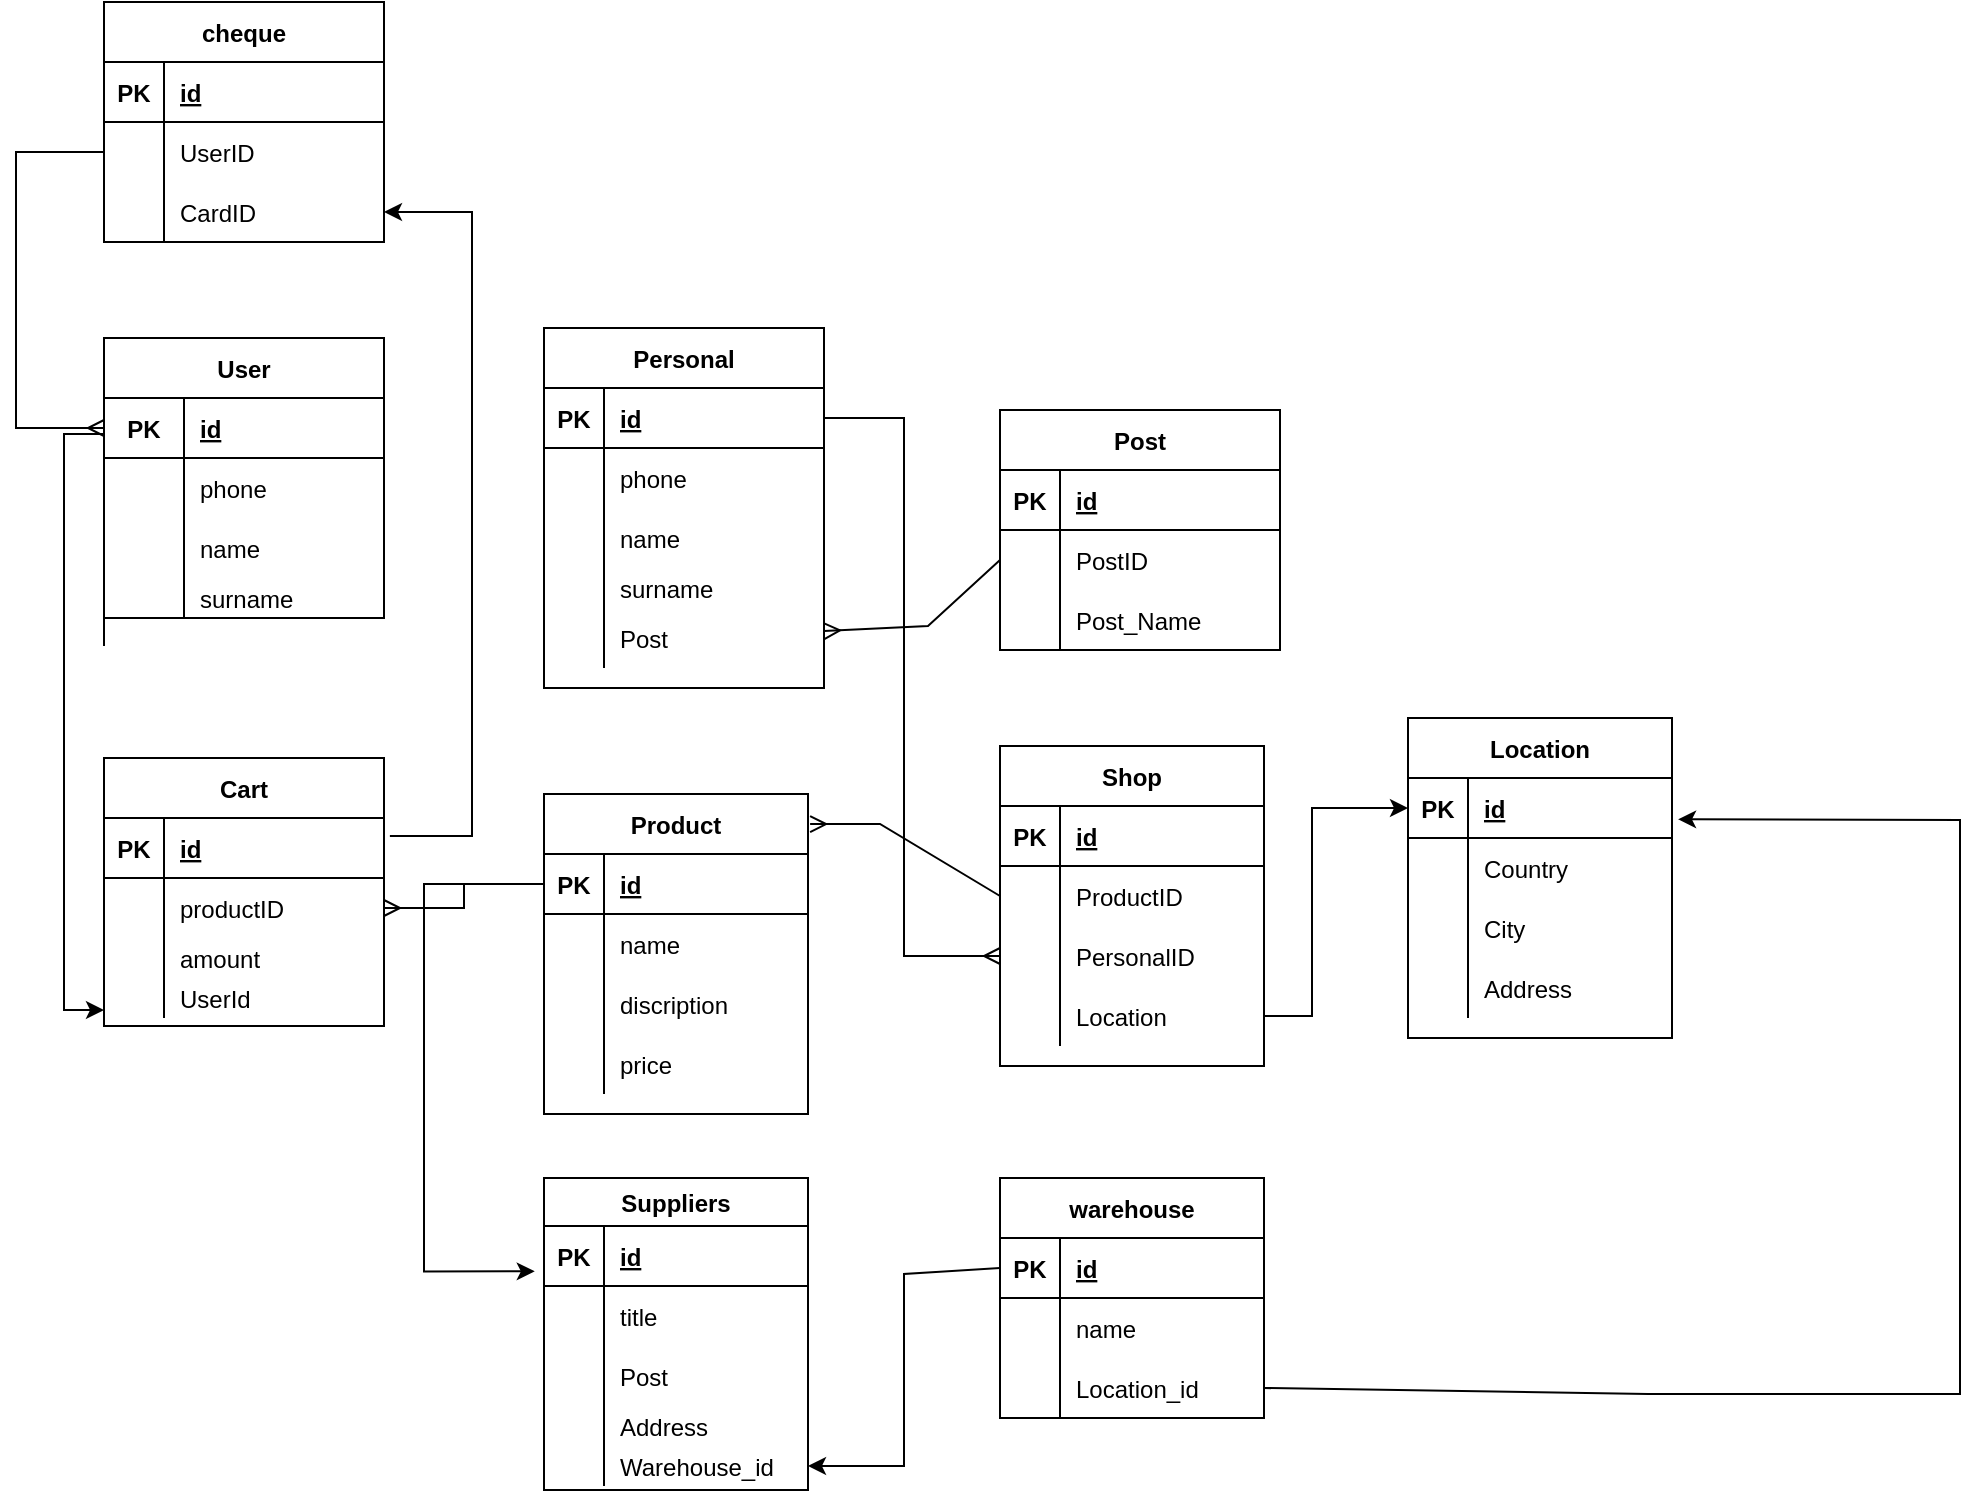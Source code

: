 <mxfile version="21.8.0" type="device">
  <diagram id="wl1XiJFeedQev2Ty9a4i" name="Страница 1">
    <mxGraphModel dx="1199" dy="1151" grid="1" gridSize="12" guides="1" tooltips="1" connect="1" arrows="1" fold="1" page="1" pageScale="1" pageWidth="827" pageHeight="1169" math="0" shadow="0">
      <root>
        <mxCell id="0" />
        <mxCell id="1" parent="0" />
        <mxCell id="y_2ADnTQ-EF7975qrf9e-100" value="Product" style="shape=table;startSize=30;container=1;collapsible=1;childLayout=tableLayout;fixedRows=1;rowLines=0;fontStyle=1;align=center;resizeLast=1;" parent="1" vertex="1">
          <mxGeometry x="1452" y="540" width="132" height="160" as="geometry" />
        </mxCell>
        <mxCell id="y_2ADnTQ-EF7975qrf9e-101" value="" style="shape=tableRow;horizontal=0;startSize=0;swimlaneHead=0;swimlaneBody=0;fillColor=none;collapsible=0;dropTarget=0;points=[[0,0.5],[1,0.5]];portConstraint=eastwest;top=0;left=0;right=0;bottom=1;" parent="y_2ADnTQ-EF7975qrf9e-100" vertex="1">
          <mxGeometry y="30" width="132" height="30" as="geometry" />
        </mxCell>
        <mxCell id="y_2ADnTQ-EF7975qrf9e-102" value="PK" style="shape=partialRectangle;connectable=0;fillColor=none;top=0;left=0;bottom=0;right=0;fontStyle=1;overflow=hidden;" parent="y_2ADnTQ-EF7975qrf9e-101" vertex="1">
          <mxGeometry width="30" height="30" as="geometry">
            <mxRectangle width="30" height="30" as="alternateBounds" />
          </mxGeometry>
        </mxCell>
        <mxCell id="y_2ADnTQ-EF7975qrf9e-103" value="id" style="shape=partialRectangle;connectable=0;fillColor=none;top=0;left=0;bottom=0;right=0;align=left;spacingLeft=6;fontStyle=5;overflow=hidden;" parent="y_2ADnTQ-EF7975qrf9e-101" vertex="1">
          <mxGeometry x="30" width="102" height="30" as="geometry">
            <mxRectangle width="102" height="30" as="alternateBounds" />
          </mxGeometry>
        </mxCell>
        <mxCell id="y_2ADnTQ-EF7975qrf9e-104" value="" style="shape=tableRow;horizontal=0;startSize=0;swimlaneHead=0;swimlaneBody=0;fillColor=none;collapsible=0;dropTarget=0;points=[[0,0.5],[1,0.5]];portConstraint=eastwest;top=0;left=0;right=0;bottom=0;" parent="y_2ADnTQ-EF7975qrf9e-100" vertex="1">
          <mxGeometry y="60" width="132" height="30" as="geometry" />
        </mxCell>
        <mxCell id="y_2ADnTQ-EF7975qrf9e-105" value="" style="shape=partialRectangle;connectable=0;fillColor=none;top=0;left=0;bottom=0;right=0;editable=1;overflow=hidden;" parent="y_2ADnTQ-EF7975qrf9e-104" vertex="1">
          <mxGeometry width="30" height="30" as="geometry">
            <mxRectangle width="30" height="30" as="alternateBounds" />
          </mxGeometry>
        </mxCell>
        <mxCell id="y_2ADnTQ-EF7975qrf9e-106" value="name" style="shape=partialRectangle;connectable=0;fillColor=none;top=0;left=0;bottom=0;right=0;align=left;spacingLeft=6;overflow=hidden;" parent="y_2ADnTQ-EF7975qrf9e-104" vertex="1">
          <mxGeometry x="30" width="102" height="30" as="geometry">
            <mxRectangle width="102" height="30" as="alternateBounds" />
          </mxGeometry>
        </mxCell>
        <mxCell id="y_2ADnTQ-EF7975qrf9e-107" value="" style="shape=tableRow;horizontal=0;startSize=0;swimlaneHead=0;swimlaneBody=0;fillColor=none;collapsible=0;dropTarget=0;points=[[0,0.5],[1,0.5]];portConstraint=eastwest;top=0;left=0;right=0;bottom=0;" parent="y_2ADnTQ-EF7975qrf9e-100" vertex="1">
          <mxGeometry y="90" width="132" height="30" as="geometry" />
        </mxCell>
        <mxCell id="y_2ADnTQ-EF7975qrf9e-108" value="" style="shape=partialRectangle;connectable=0;fillColor=none;top=0;left=0;bottom=0;right=0;editable=1;overflow=hidden;" parent="y_2ADnTQ-EF7975qrf9e-107" vertex="1">
          <mxGeometry width="30" height="30" as="geometry">
            <mxRectangle width="30" height="30" as="alternateBounds" />
          </mxGeometry>
        </mxCell>
        <mxCell id="y_2ADnTQ-EF7975qrf9e-109" value="discription" style="shape=partialRectangle;connectable=0;fillColor=none;top=0;left=0;bottom=0;right=0;align=left;spacingLeft=6;overflow=hidden;" parent="y_2ADnTQ-EF7975qrf9e-107" vertex="1">
          <mxGeometry x="30" width="102" height="30" as="geometry">
            <mxRectangle width="102" height="30" as="alternateBounds" />
          </mxGeometry>
        </mxCell>
        <mxCell id="y_2ADnTQ-EF7975qrf9e-110" value="" style="shape=tableRow;horizontal=0;startSize=0;swimlaneHead=0;swimlaneBody=0;fillColor=none;collapsible=0;dropTarget=0;points=[[0,0.5],[1,0.5]];portConstraint=eastwest;top=0;left=0;right=0;bottom=0;" parent="y_2ADnTQ-EF7975qrf9e-100" vertex="1">
          <mxGeometry y="120" width="132" height="30" as="geometry" />
        </mxCell>
        <mxCell id="y_2ADnTQ-EF7975qrf9e-111" value="" style="shape=partialRectangle;connectable=0;fillColor=none;top=0;left=0;bottom=0;right=0;editable=1;overflow=hidden;" parent="y_2ADnTQ-EF7975qrf9e-110" vertex="1">
          <mxGeometry width="30" height="30" as="geometry">
            <mxRectangle width="30" height="30" as="alternateBounds" />
          </mxGeometry>
        </mxCell>
        <mxCell id="y_2ADnTQ-EF7975qrf9e-112" value="price" style="shape=partialRectangle;connectable=0;fillColor=none;top=0;left=0;bottom=0;right=0;align=left;spacingLeft=6;overflow=hidden;" parent="y_2ADnTQ-EF7975qrf9e-110" vertex="1">
          <mxGeometry x="30" width="102" height="30" as="geometry">
            <mxRectangle width="102" height="30" as="alternateBounds" />
          </mxGeometry>
        </mxCell>
        <mxCell id="y_2ADnTQ-EF7975qrf9e-113" value="Cart" style="shape=table;startSize=30;container=1;collapsible=1;childLayout=tableLayout;fixedRows=1;rowLines=0;fontStyle=1;align=center;resizeLast=1;" parent="1" vertex="1">
          <mxGeometry x="1232" y="522" width="140" height="134" as="geometry" />
        </mxCell>
        <mxCell id="y_2ADnTQ-EF7975qrf9e-114" value="" style="shape=tableRow;horizontal=0;startSize=0;swimlaneHead=0;swimlaneBody=0;fillColor=none;collapsible=0;dropTarget=0;points=[[0,0.5],[1,0.5]];portConstraint=eastwest;top=0;left=0;right=0;bottom=1;" parent="y_2ADnTQ-EF7975qrf9e-113" vertex="1">
          <mxGeometry y="30" width="140" height="30" as="geometry" />
        </mxCell>
        <mxCell id="y_2ADnTQ-EF7975qrf9e-115" value="PK" style="shape=partialRectangle;connectable=0;fillColor=none;top=0;left=0;bottom=0;right=0;fontStyle=1;overflow=hidden;" parent="y_2ADnTQ-EF7975qrf9e-114" vertex="1">
          <mxGeometry width="30" height="30" as="geometry">
            <mxRectangle width="30" height="30" as="alternateBounds" />
          </mxGeometry>
        </mxCell>
        <mxCell id="y_2ADnTQ-EF7975qrf9e-116" value="id" style="shape=partialRectangle;connectable=0;fillColor=none;top=0;left=0;bottom=0;right=0;align=left;spacingLeft=6;fontStyle=5;overflow=hidden;" parent="y_2ADnTQ-EF7975qrf9e-114" vertex="1">
          <mxGeometry x="30" width="110" height="30" as="geometry">
            <mxRectangle width="110" height="30" as="alternateBounds" />
          </mxGeometry>
        </mxCell>
        <mxCell id="y_2ADnTQ-EF7975qrf9e-117" value="" style="shape=tableRow;horizontal=0;startSize=0;swimlaneHead=0;swimlaneBody=0;fillColor=none;collapsible=0;dropTarget=0;points=[[0,0.5],[1,0.5]];portConstraint=eastwest;top=0;left=0;right=0;bottom=0;" parent="y_2ADnTQ-EF7975qrf9e-113" vertex="1">
          <mxGeometry y="60" width="140" height="30" as="geometry" />
        </mxCell>
        <mxCell id="y_2ADnTQ-EF7975qrf9e-118" value="" style="shape=partialRectangle;connectable=0;fillColor=none;top=0;left=0;bottom=0;right=0;editable=1;overflow=hidden;" parent="y_2ADnTQ-EF7975qrf9e-117" vertex="1">
          <mxGeometry width="30" height="30" as="geometry">
            <mxRectangle width="30" height="30" as="alternateBounds" />
          </mxGeometry>
        </mxCell>
        <mxCell id="y_2ADnTQ-EF7975qrf9e-119" value="productID" style="shape=partialRectangle;connectable=0;fillColor=none;top=0;left=0;bottom=0;right=0;align=left;spacingLeft=6;overflow=hidden;" parent="y_2ADnTQ-EF7975qrf9e-117" vertex="1">
          <mxGeometry x="30" width="110" height="30" as="geometry">
            <mxRectangle width="110" height="30" as="alternateBounds" />
          </mxGeometry>
        </mxCell>
        <mxCell id="y_2ADnTQ-EF7975qrf9e-120" value="" style="shape=tableRow;horizontal=0;startSize=0;swimlaneHead=0;swimlaneBody=0;fillColor=none;collapsible=0;dropTarget=0;points=[[0,0.5],[1,0.5]];portConstraint=eastwest;top=0;left=0;right=0;bottom=0;" parent="y_2ADnTQ-EF7975qrf9e-113" vertex="1">
          <mxGeometry y="90" width="140" height="20" as="geometry" />
        </mxCell>
        <mxCell id="y_2ADnTQ-EF7975qrf9e-121" value="" style="shape=partialRectangle;connectable=0;fillColor=none;top=0;left=0;bottom=0;right=0;editable=1;overflow=hidden;" parent="y_2ADnTQ-EF7975qrf9e-120" vertex="1">
          <mxGeometry width="30" height="20" as="geometry">
            <mxRectangle width="30" height="20" as="alternateBounds" />
          </mxGeometry>
        </mxCell>
        <mxCell id="y_2ADnTQ-EF7975qrf9e-122" value="amount" style="shape=partialRectangle;connectable=0;fillColor=none;top=0;left=0;bottom=0;right=0;align=left;spacingLeft=6;overflow=hidden;" parent="y_2ADnTQ-EF7975qrf9e-120" vertex="1">
          <mxGeometry x="30" width="110" height="20" as="geometry">
            <mxRectangle width="110" height="20" as="alternateBounds" />
          </mxGeometry>
        </mxCell>
        <mxCell id="a_-TRtNWTrbhx3Ms-q2w-42" value="" style="shape=tableRow;horizontal=0;startSize=0;swimlaneHead=0;swimlaneBody=0;fillColor=none;collapsible=0;dropTarget=0;points=[[0,0.5],[1,0.5]];portConstraint=eastwest;top=0;left=0;right=0;bottom=0;" vertex="1" parent="y_2ADnTQ-EF7975qrf9e-113">
          <mxGeometry y="110" width="140" height="20" as="geometry" />
        </mxCell>
        <mxCell id="a_-TRtNWTrbhx3Ms-q2w-43" value="" style="shape=partialRectangle;connectable=0;fillColor=none;top=0;left=0;bottom=0;right=0;editable=1;overflow=hidden;" vertex="1" parent="a_-TRtNWTrbhx3Ms-q2w-42">
          <mxGeometry width="30" height="20" as="geometry">
            <mxRectangle width="30" height="20" as="alternateBounds" />
          </mxGeometry>
        </mxCell>
        <mxCell id="a_-TRtNWTrbhx3Ms-q2w-44" value="UserId" style="shape=partialRectangle;connectable=0;fillColor=none;top=0;left=0;bottom=0;right=0;align=left;spacingLeft=6;overflow=hidden;" vertex="1" parent="a_-TRtNWTrbhx3Ms-q2w-42">
          <mxGeometry x="30" width="110" height="20" as="geometry">
            <mxRectangle width="110" height="20" as="alternateBounds" />
          </mxGeometry>
        </mxCell>
        <mxCell id="y_2ADnTQ-EF7975qrf9e-123" value="User" style="shape=table;startSize=30;container=1;collapsible=1;childLayout=tableLayout;fixedRows=1;rowLines=0;fontStyle=1;align=center;resizeLast=1;" parent="1" vertex="1">
          <mxGeometry x="1232" y="312" width="140" height="140" as="geometry" />
        </mxCell>
        <mxCell id="y_2ADnTQ-EF7975qrf9e-124" value="" style="shape=tableRow;horizontal=0;startSize=0;swimlaneHead=0;swimlaneBody=0;fillColor=none;collapsible=0;dropTarget=0;points=[[0,0.5],[1,0.5]];portConstraint=eastwest;top=0;left=0;right=0;bottom=1;" parent="y_2ADnTQ-EF7975qrf9e-123" vertex="1">
          <mxGeometry y="30" width="140" height="30" as="geometry" />
        </mxCell>
        <mxCell id="y_2ADnTQ-EF7975qrf9e-125" value="PK" style="shape=partialRectangle;connectable=0;fillColor=none;top=0;left=0;bottom=0;right=0;fontStyle=1;overflow=hidden;" parent="y_2ADnTQ-EF7975qrf9e-124" vertex="1">
          <mxGeometry width="40" height="30" as="geometry">
            <mxRectangle width="40" height="30" as="alternateBounds" />
          </mxGeometry>
        </mxCell>
        <mxCell id="y_2ADnTQ-EF7975qrf9e-126" value="id" style="shape=partialRectangle;connectable=0;fillColor=none;top=0;left=0;bottom=0;right=0;align=left;spacingLeft=6;fontStyle=5;overflow=hidden;" parent="y_2ADnTQ-EF7975qrf9e-124" vertex="1">
          <mxGeometry x="40" width="100" height="30" as="geometry">
            <mxRectangle width="100" height="30" as="alternateBounds" />
          </mxGeometry>
        </mxCell>
        <mxCell id="y_2ADnTQ-EF7975qrf9e-127" value="" style="shape=tableRow;horizontal=0;startSize=0;swimlaneHead=0;swimlaneBody=0;fillColor=none;collapsible=0;dropTarget=0;points=[[0,0.5],[1,0.5]];portConstraint=eastwest;top=0;left=0;right=0;bottom=0;" parent="y_2ADnTQ-EF7975qrf9e-123" vertex="1">
          <mxGeometry y="60" width="140" height="30" as="geometry" />
        </mxCell>
        <mxCell id="y_2ADnTQ-EF7975qrf9e-128" value="" style="shape=partialRectangle;connectable=0;fillColor=none;top=0;left=0;bottom=0;right=0;editable=1;overflow=hidden;" parent="y_2ADnTQ-EF7975qrf9e-127" vertex="1">
          <mxGeometry width="40" height="30" as="geometry">
            <mxRectangle width="40" height="30" as="alternateBounds" />
          </mxGeometry>
        </mxCell>
        <mxCell id="y_2ADnTQ-EF7975qrf9e-129" value="phone" style="shape=partialRectangle;connectable=0;fillColor=none;top=0;left=0;bottom=0;right=0;align=left;spacingLeft=6;overflow=hidden;" parent="y_2ADnTQ-EF7975qrf9e-127" vertex="1">
          <mxGeometry x="40" width="100" height="30" as="geometry">
            <mxRectangle width="100" height="30" as="alternateBounds" />
          </mxGeometry>
        </mxCell>
        <mxCell id="y_2ADnTQ-EF7975qrf9e-130" value="" style="shape=tableRow;horizontal=0;startSize=0;swimlaneHead=0;swimlaneBody=0;fillColor=none;collapsible=0;dropTarget=0;points=[[0,0.5],[1,0.5]];portConstraint=eastwest;top=0;left=0;right=0;bottom=0;" parent="y_2ADnTQ-EF7975qrf9e-123" vertex="1">
          <mxGeometry y="90" width="140" height="30" as="geometry" />
        </mxCell>
        <mxCell id="y_2ADnTQ-EF7975qrf9e-131" value="" style="shape=partialRectangle;connectable=0;fillColor=none;top=0;left=0;bottom=0;right=0;editable=1;overflow=hidden;" parent="y_2ADnTQ-EF7975qrf9e-130" vertex="1">
          <mxGeometry width="40" height="30" as="geometry">
            <mxRectangle width="40" height="30" as="alternateBounds" />
          </mxGeometry>
        </mxCell>
        <mxCell id="y_2ADnTQ-EF7975qrf9e-132" value="name" style="shape=partialRectangle;connectable=0;fillColor=none;top=0;left=0;bottom=0;right=0;align=left;spacingLeft=6;overflow=hidden;" parent="y_2ADnTQ-EF7975qrf9e-130" vertex="1">
          <mxGeometry x="40" width="100" height="30" as="geometry">
            <mxRectangle width="100" height="30" as="alternateBounds" />
          </mxGeometry>
        </mxCell>
        <mxCell id="y_2ADnTQ-EF7975qrf9e-133" value="" style="shape=tableRow;horizontal=0;startSize=0;swimlaneHead=0;swimlaneBody=0;fillColor=none;collapsible=0;dropTarget=0;points=[[0,0.5],[1,0.5]];portConstraint=eastwest;top=0;left=0;right=0;bottom=0;" parent="y_2ADnTQ-EF7975qrf9e-123" vertex="1">
          <mxGeometry y="120" width="140" height="20" as="geometry" />
        </mxCell>
        <mxCell id="y_2ADnTQ-EF7975qrf9e-134" value="" style="shape=partialRectangle;connectable=0;fillColor=none;top=0;left=0;bottom=0;right=0;editable=1;overflow=hidden;" parent="y_2ADnTQ-EF7975qrf9e-133" vertex="1">
          <mxGeometry width="40" height="20" as="geometry">
            <mxRectangle width="40" height="20" as="alternateBounds" />
          </mxGeometry>
        </mxCell>
        <mxCell id="y_2ADnTQ-EF7975qrf9e-135" value="surname" style="shape=partialRectangle;connectable=0;fillColor=none;top=0;left=0;bottom=0;right=0;align=left;spacingLeft=6;overflow=hidden;" parent="y_2ADnTQ-EF7975qrf9e-133" vertex="1">
          <mxGeometry x="40" width="100" height="20" as="geometry">
            <mxRectangle width="100" height="20" as="alternateBounds" />
          </mxGeometry>
        </mxCell>
        <mxCell id="y_2ADnTQ-EF7975qrf9e-139" value="Personal" style="shape=table;startSize=30;container=1;collapsible=1;childLayout=tableLayout;fixedRows=1;rowLines=0;fontStyle=1;align=center;resizeLast=1;" parent="1" vertex="1">
          <mxGeometry x="1452" y="307" width="140" height="180" as="geometry" />
        </mxCell>
        <mxCell id="y_2ADnTQ-EF7975qrf9e-140" value="" style="shape=tableRow;horizontal=0;startSize=0;swimlaneHead=0;swimlaneBody=0;fillColor=none;collapsible=0;dropTarget=0;points=[[0,0.5],[1,0.5]];portConstraint=eastwest;top=0;left=0;right=0;bottom=1;" parent="y_2ADnTQ-EF7975qrf9e-139" vertex="1">
          <mxGeometry y="30" width="140" height="30" as="geometry" />
        </mxCell>
        <mxCell id="y_2ADnTQ-EF7975qrf9e-141" value="PK" style="shape=partialRectangle;connectable=0;fillColor=none;top=0;left=0;bottom=0;right=0;fontStyle=1;overflow=hidden;" parent="y_2ADnTQ-EF7975qrf9e-140" vertex="1">
          <mxGeometry width="30" height="30" as="geometry">
            <mxRectangle width="30" height="30" as="alternateBounds" />
          </mxGeometry>
        </mxCell>
        <mxCell id="y_2ADnTQ-EF7975qrf9e-142" value="id" style="shape=partialRectangle;connectable=0;fillColor=none;top=0;left=0;bottom=0;right=0;align=left;spacingLeft=6;fontStyle=5;overflow=hidden;" parent="y_2ADnTQ-EF7975qrf9e-140" vertex="1">
          <mxGeometry x="30" width="110" height="30" as="geometry">
            <mxRectangle width="110" height="30" as="alternateBounds" />
          </mxGeometry>
        </mxCell>
        <mxCell id="y_2ADnTQ-EF7975qrf9e-143" value="" style="shape=tableRow;horizontal=0;startSize=0;swimlaneHead=0;swimlaneBody=0;fillColor=none;collapsible=0;dropTarget=0;points=[[0,0.5],[1,0.5]];portConstraint=eastwest;top=0;left=0;right=0;bottom=0;" parent="y_2ADnTQ-EF7975qrf9e-139" vertex="1">
          <mxGeometry y="60" width="140" height="30" as="geometry" />
        </mxCell>
        <mxCell id="y_2ADnTQ-EF7975qrf9e-144" value="" style="shape=partialRectangle;connectable=0;fillColor=none;top=0;left=0;bottom=0;right=0;editable=1;overflow=hidden;" parent="y_2ADnTQ-EF7975qrf9e-143" vertex="1">
          <mxGeometry width="30" height="30" as="geometry">
            <mxRectangle width="30" height="30" as="alternateBounds" />
          </mxGeometry>
        </mxCell>
        <mxCell id="y_2ADnTQ-EF7975qrf9e-145" value="phone" style="shape=partialRectangle;connectable=0;fillColor=none;top=0;left=0;bottom=0;right=0;align=left;spacingLeft=6;overflow=hidden;" parent="y_2ADnTQ-EF7975qrf9e-143" vertex="1">
          <mxGeometry x="30" width="110" height="30" as="geometry">
            <mxRectangle width="110" height="30" as="alternateBounds" />
          </mxGeometry>
        </mxCell>
        <mxCell id="y_2ADnTQ-EF7975qrf9e-146" value="" style="shape=tableRow;horizontal=0;startSize=0;swimlaneHead=0;swimlaneBody=0;fillColor=none;collapsible=0;dropTarget=0;points=[[0,0.5],[1,0.5]];portConstraint=eastwest;top=0;left=0;right=0;bottom=0;" parent="y_2ADnTQ-EF7975qrf9e-139" vertex="1">
          <mxGeometry y="90" width="140" height="30" as="geometry" />
        </mxCell>
        <mxCell id="y_2ADnTQ-EF7975qrf9e-147" value="" style="shape=partialRectangle;connectable=0;fillColor=none;top=0;left=0;bottom=0;right=0;editable=1;overflow=hidden;" parent="y_2ADnTQ-EF7975qrf9e-146" vertex="1">
          <mxGeometry width="30" height="30" as="geometry">
            <mxRectangle width="30" height="30" as="alternateBounds" />
          </mxGeometry>
        </mxCell>
        <mxCell id="y_2ADnTQ-EF7975qrf9e-148" value="name" style="shape=partialRectangle;connectable=0;fillColor=none;top=0;left=0;bottom=0;right=0;align=left;spacingLeft=6;overflow=hidden;" parent="y_2ADnTQ-EF7975qrf9e-146" vertex="1">
          <mxGeometry x="30" width="110" height="30" as="geometry">
            <mxRectangle width="110" height="30" as="alternateBounds" />
          </mxGeometry>
        </mxCell>
        <mxCell id="y_2ADnTQ-EF7975qrf9e-149" value="" style="shape=tableRow;horizontal=0;startSize=0;swimlaneHead=0;swimlaneBody=0;fillColor=none;collapsible=0;dropTarget=0;points=[[0,0.5],[1,0.5]];portConstraint=eastwest;top=0;left=0;right=0;bottom=0;" parent="y_2ADnTQ-EF7975qrf9e-139" vertex="1">
          <mxGeometry y="120" width="140" height="20" as="geometry" />
        </mxCell>
        <mxCell id="y_2ADnTQ-EF7975qrf9e-150" value="" style="shape=partialRectangle;connectable=0;fillColor=none;top=0;left=0;bottom=0;right=0;editable=1;overflow=hidden;" parent="y_2ADnTQ-EF7975qrf9e-149" vertex="1">
          <mxGeometry width="30" height="20" as="geometry">
            <mxRectangle width="30" height="20" as="alternateBounds" />
          </mxGeometry>
        </mxCell>
        <mxCell id="y_2ADnTQ-EF7975qrf9e-151" value="surname" style="shape=partialRectangle;connectable=0;fillColor=none;top=0;left=0;bottom=0;right=0;align=left;spacingLeft=6;overflow=hidden;" parent="y_2ADnTQ-EF7975qrf9e-149" vertex="1">
          <mxGeometry x="30" width="110" height="20" as="geometry">
            <mxRectangle width="110" height="20" as="alternateBounds" />
          </mxGeometry>
        </mxCell>
        <mxCell id="y_2ADnTQ-EF7975qrf9e-152" value="" style="shape=tableRow;horizontal=0;startSize=0;swimlaneHead=0;swimlaneBody=0;fillColor=none;collapsible=0;dropTarget=0;points=[[0,0.5],[1,0.5]];portConstraint=eastwest;top=0;left=0;right=0;bottom=0;" parent="y_2ADnTQ-EF7975qrf9e-139" vertex="1">
          <mxGeometry y="140" width="140" height="30" as="geometry" />
        </mxCell>
        <mxCell id="y_2ADnTQ-EF7975qrf9e-153" value="" style="shape=partialRectangle;connectable=0;fillColor=none;top=0;left=0;bottom=0;right=0;editable=1;overflow=hidden;" parent="y_2ADnTQ-EF7975qrf9e-152" vertex="1">
          <mxGeometry width="30" height="30" as="geometry">
            <mxRectangle width="30" height="30" as="alternateBounds" />
          </mxGeometry>
        </mxCell>
        <mxCell id="y_2ADnTQ-EF7975qrf9e-154" value="Post" style="shape=partialRectangle;connectable=0;fillColor=none;top=0;left=0;bottom=0;right=0;align=left;spacingLeft=6;overflow=hidden;" parent="y_2ADnTQ-EF7975qrf9e-152" vertex="1">
          <mxGeometry x="30" width="110" height="30" as="geometry">
            <mxRectangle width="110" height="30" as="alternateBounds" />
          </mxGeometry>
        </mxCell>
        <mxCell id="y_2ADnTQ-EF7975qrf9e-155" style="edgeStyle=orthogonalEdgeStyle;rounded=0;orthogonalLoop=1;jettySize=auto;html=1;" parent="1" target="a_-TRtNWTrbhx3Ms-q2w-42" edge="1">
          <mxGeometry relative="1" as="geometry">
            <mxPoint x="1232" y="466" as="sourcePoint" />
            <Array as="points">
              <mxPoint x="1232" y="360" />
              <mxPoint x="1212" y="360" />
              <mxPoint x="1212" y="648" />
            </Array>
          </mxGeometry>
        </mxCell>
        <mxCell id="y_2ADnTQ-EF7975qrf9e-156" style="edgeStyle=orthogonalEdgeStyle;rounded=0;orthogonalLoop=1;jettySize=auto;html=1;startArrow=ERmany;startFill=0;endArrow=none;endFill=0;" parent="1" source="y_2ADnTQ-EF7975qrf9e-117" target="y_2ADnTQ-EF7975qrf9e-101" edge="1">
          <mxGeometry relative="1" as="geometry" />
        </mxCell>
        <mxCell id="y_2ADnTQ-EF7975qrf9e-157" value="cheque" style="shape=table;startSize=30;container=1;collapsible=1;childLayout=tableLayout;fixedRows=1;rowLines=0;fontStyle=1;align=center;resizeLast=1;" parent="1" vertex="1">
          <mxGeometry x="1232" y="144" width="140" height="120" as="geometry" />
        </mxCell>
        <mxCell id="y_2ADnTQ-EF7975qrf9e-158" value="" style="shape=tableRow;horizontal=0;startSize=0;swimlaneHead=0;swimlaneBody=0;fillColor=none;collapsible=0;dropTarget=0;points=[[0,0.5],[1,0.5]];portConstraint=eastwest;top=0;left=0;right=0;bottom=1;" parent="y_2ADnTQ-EF7975qrf9e-157" vertex="1">
          <mxGeometry y="30" width="140" height="30" as="geometry" />
        </mxCell>
        <mxCell id="y_2ADnTQ-EF7975qrf9e-159" value="PK" style="shape=partialRectangle;connectable=0;fillColor=none;top=0;left=0;bottom=0;right=0;fontStyle=1;overflow=hidden;" parent="y_2ADnTQ-EF7975qrf9e-158" vertex="1">
          <mxGeometry width="30" height="30" as="geometry">
            <mxRectangle width="30" height="30" as="alternateBounds" />
          </mxGeometry>
        </mxCell>
        <mxCell id="y_2ADnTQ-EF7975qrf9e-160" value="id" style="shape=partialRectangle;connectable=0;fillColor=none;top=0;left=0;bottom=0;right=0;align=left;spacingLeft=6;fontStyle=5;overflow=hidden;" parent="y_2ADnTQ-EF7975qrf9e-158" vertex="1">
          <mxGeometry x="30" width="110" height="30" as="geometry">
            <mxRectangle width="110" height="30" as="alternateBounds" />
          </mxGeometry>
        </mxCell>
        <mxCell id="y_2ADnTQ-EF7975qrf9e-161" value="" style="shape=tableRow;horizontal=0;startSize=0;swimlaneHead=0;swimlaneBody=0;fillColor=none;collapsible=0;dropTarget=0;points=[[0,0.5],[1,0.5]];portConstraint=eastwest;top=0;left=0;right=0;bottom=0;" parent="y_2ADnTQ-EF7975qrf9e-157" vertex="1">
          <mxGeometry y="60" width="140" height="30" as="geometry" />
        </mxCell>
        <mxCell id="y_2ADnTQ-EF7975qrf9e-162" value="" style="shape=partialRectangle;connectable=0;fillColor=none;top=0;left=0;bottom=0;right=0;editable=1;overflow=hidden;" parent="y_2ADnTQ-EF7975qrf9e-161" vertex="1">
          <mxGeometry width="30" height="30" as="geometry">
            <mxRectangle width="30" height="30" as="alternateBounds" />
          </mxGeometry>
        </mxCell>
        <mxCell id="y_2ADnTQ-EF7975qrf9e-163" value="UserID" style="shape=partialRectangle;connectable=0;fillColor=none;top=0;left=0;bottom=0;right=0;align=left;spacingLeft=6;overflow=hidden;" parent="y_2ADnTQ-EF7975qrf9e-161" vertex="1">
          <mxGeometry x="30" width="110" height="30" as="geometry">
            <mxRectangle width="110" height="30" as="alternateBounds" />
          </mxGeometry>
        </mxCell>
        <mxCell id="y_2ADnTQ-EF7975qrf9e-164" value="" style="shape=tableRow;horizontal=0;startSize=0;swimlaneHead=0;swimlaneBody=0;fillColor=none;collapsible=0;dropTarget=0;points=[[0,0.5],[1,0.5]];portConstraint=eastwest;top=0;left=0;right=0;bottom=0;" parent="y_2ADnTQ-EF7975qrf9e-157" vertex="1">
          <mxGeometry y="90" width="140" height="30" as="geometry" />
        </mxCell>
        <mxCell id="y_2ADnTQ-EF7975qrf9e-165" value="" style="shape=partialRectangle;connectable=0;fillColor=none;top=0;left=0;bottom=0;right=0;editable=1;overflow=hidden;" parent="y_2ADnTQ-EF7975qrf9e-164" vertex="1">
          <mxGeometry width="30" height="30" as="geometry">
            <mxRectangle width="30" height="30" as="alternateBounds" />
          </mxGeometry>
        </mxCell>
        <mxCell id="y_2ADnTQ-EF7975qrf9e-166" value="CardID" style="shape=partialRectangle;connectable=0;fillColor=none;top=0;left=0;bottom=0;right=0;align=left;spacingLeft=6;overflow=hidden;" parent="y_2ADnTQ-EF7975qrf9e-164" vertex="1">
          <mxGeometry x="30" width="110" height="30" as="geometry">
            <mxRectangle width="110" height="30" as="alternateBounds" />
          </mxGeometry>
        </mxCell>
        <mxCell id="y_2ADnTQ-EF7975qrf9e-167" value="" style="endArrow=none;html=1;rounded=0;exitX=0;exitY=0.5;exitDx=0;exitDy=0;entryX=0;entryY=0.5;entryDx=0;entryDy=0;startArrow=ERmany;startFill=0;endFill=0;" parent="1" source="y_2ADnTQ-EF7975qrf9e-124" target="y_2ADnTQ-EF7975qrf9e-161" edge="1">
          <mxGeometry width="50" height="50" relative="1" as="geometry">
            <mxPoint x="1224" y="348" as="sourcePoint" />
            <mxPoint x="1200" y="204" as="targetPoint" />
            <Array as="points">
              <mxPoint x="1188" y="357" />
              <mxPoint x="1188" y="288" />
              <mxPoint x="1188" y="219" />
            </Array>
          </mxGeometry>
        </mxCell>
        <mxCell id="y_2ADnTQ-EF7975qrf9e-168" value="" style="endArrow=classic;html=1;rounded=0;exitX=1.021;exitY=0.3;exitDx=0;exitDy=0;entryX=1;entryY=0.5;entryDx=0;entryDy=0;exitPerimeter=0;" parent="1" source="y_2ADnTQ-EF7975qrf9e-114" target="y_2ADnTQ-EF7975qrf9e-164" edge="1">
          <mxGeometry width="50" height="50" relative="1" as="geometry">
            <mxPoint x="1372" y="466" as="sourcePoint" />
            <mxPoint x="1422" y="357" as="targetPoint" />
            <Array as="points">
              <mxPoint x="1416" y="561" />
              <mxPoint x="1416" y="360" />
              <mxPoint x="1416" y="249" />
            </Array>
          </mxGeometry>
        </mxCell>
        <mxCell id="y_2ADnTQ-EF7975qrf9e-169" value="Post" style="shape=table;startSize=30;container=1;collapsible=1;childLayout=tableLayout;fixedRows=1;rowLines=0;fontStyle=1;align=center;resizeLast=1;" parent="1" vertex="1">
          <mxGeometry x="1680" y="348" width="140" height="120" as="geometry" />
        </mxCell>
        <mxCell id="y_2ADnTQ-EF7975qrf9e-170" value="" style="shape=tableRow;horizontal=0;startSize=0;swimlaneHead=0;swimlaneBody=0;fillColor=none;collapsible=0;dropTarget=0;points=[[0,0.5],[1,0.5]];portConstraint=eastwest;top=0;left=0;right=0;bottom=1;" parent="y_2ADnTQ-EF7975qrf9e-169" vertex="1">
          <mxGeometry y="30" width="140" height="30" as="geometry" />
        </mxCell>
        <mxCell id="y_2ADnTQ-EF7975qrf9e-171" value="PK" style="shape=partialRectangle;connectable=0;fillColor=none;top=0;left=0;bottom=0;right=0;fontStyle=1;overflow=hidden;" parent="y_2ADnTQ-EF7975qrf9e-170" vertex="1">
          <mxGeometry width="30" height="30" as="geometry">
            <mxRectangle width="30" height="30" as="alternateBounds" />
          </mxGeometry>
        </mxCell>
        <mxCell id="y_2ADnTQ-EF7975qrf9e-172" value="id" style="shape=partialRectangle;connectable=0;fillColor=none;top=0;left=0;bottom=0;right=0;align=left;spacingLeft=6;fontStyle=5;overflow=hidden;" parent="y_2ADnTQ-EF7975qrf9e-170" vertex="1">
          <mxGeometry x="30" width="110" height="30" as="geometry">
            <mxRectangle width="110" height="30" as="alternateBounds" />
          </mxGeometry>
        </mxCell>
        <mxCell id="y_2ADnTQ-EF7975qrf9e-173" value="" style="shape=tableRow;horizontal=0;startSize=0;swimlaneHead=0;swimlaneBody=0;fillColor=none;collapsible=0;dropTarget=0;points=[[0,0.5],[1,0.5]];portConstraint=eastwest;top=0;left=0;right=0;bottom=0;" parent="y_2ADnTQ-EF7975qrf9e-169" vertex="1">
          <mxGeometry y="60" width="140" height="30" as="geometry" />
        </mxCell>
        <mxCell id="y_2ADnTQ-EF7975qrf9e-174" value="" style="shape=partialRectangle;connectable=0;fillColor=none;top=0;left=0;bottom=0;right=0;editable=1;overflow=hidden;" parent="y_2ADnTQ-EF7975qrf9e-173" vertex="1">
          <mxGeometry width="30" height="30" as="geometry">
            <mxRectangle width="30" height="30" as="alternateBounds" />
          </mxGeometry>
        </mxCell>
        <mxCell id="y_2ADnTQ-EF7975qrf9e-175" value="PostID" style="shape=partialRectangle;connectable=0;fillColor=none;top=0;left=0;bottom=0;right=0;align=left;spacingLeft=6;overflow=hidden;" parent="y_2ADnTQ-EF7975qrf9e-173" vertex="1">
          <mxGeometry x="30" width="110" height="30" as="geometry">
            <mxRectangle width="110" height="30" as="alternateBounds" />
          </mxGeometry>
        </mxCell>
        <mxCell id="y_2ADnTQ-EF7975qrf9e-176" value="" style="shape=tableRow;horizontal=0;startSize=0;swimlaneHead=0;swimlaneBody=0;fillColor=none;collapsible=0;dropTarget=0;points=[[0,0.5],[1,0.5]];portConstraint=eastwest;top=0;left=0;right=0;bottom=0;" parent="y_2ADnTQ-EF7975qrf9e-169" vertex="1">
          <mxGeometry y="90" width="140" height="30" as="geometry" />
        </mxCell>
        <mxCell id="y_2ADnTQ-EF7975qrf9e-177" value="" style="shape=partialRectangle;connectable=0;fillColor=none;top=0;left=0;bottom=0;right=0;editable=1;overflow=hidden;" parent="y_2ADnTQ-EF7975qrf9e-176" vertex="1">
          <mxGeometry width="30" height="30" as="geometry">
            <mxRectangle width="30" height="30" as="alternateBounds" />
          </mxGeometry>
        </mxCell>
        <mxCell id="y_2ADnTQ-EF7975qrf9e-178" value="Post_Name" style="shape=partialRectangle;connectable=0;fillColor=none;top=0;left=0;bottom=0;right=0;align=left;spacingLeft=6;overflow=hidden;" parent="y_2ADnTQ-EF7975qrf9e-176" vertex="1">
          <mxGeometry x="30" width="110" height="30" as="geometry">
            <mxRectangle width="110" height="30" as="alternateBounds" />
          </mxGeometry>
        </mxCell>
        <mxCell id="y_2ADnTQ-EF7975qrf9e-180" value="Shop" style="shape=table;startSize=30;container=1;collapsible=1;childLayout=tableLayout;fixedRows=1;rowLines=0;fontStyle=1;align=center;resizeLast=1;" parent="1" vertex="1">
          <mxGeometry x="1680" y="516" width="132" height="160" as="geometry" />
        </mxCell>
        <mxCell id="y_2ADnTQ-EF7975qrf9e-181" value="" style="shape=tableRow;horizontal=0;startSize=0;swimlaneHead=0;swimlaneBody=0;fillColor=none;collapsible=0;dropTarget=0;points=[[0,0.5],[1,0.5]];portConstraint=eastwest;top=0;left=0;right=0;bottom=1;" parent="y_2ADnTQ-EF7975qrf9e-180" vertex="1">
          <mxGeometry y="30" width="132" height="30" as="geometry" />
        </mxCell>
        <mxCell id="y_2ADnTQ-EF7975qrf9e-182" value="PK" style="shape=partialRectangle;connectable=0;fillColor=none;top=0;left=0;bottom=0;right=0;fontStyle=1;overflow=hidden;" parent="y_2ADnTQ-EF7975qrf9e-181" vertex="1">
          <mxGeometry width="30" height="30" as="geometry">
            <mxRectangle width="30" height="30" as="alternateBounds" />
          </mxGeometry>
        </mxCell>
        <mxCell id="y_2ADnTQ-EF7975qrf9e-183" value="id" style="shape=partialRectangle;connectable=0;fillColor=none;top=0;left=0;bottom=0;right=0;align=left;spacingLeft=6;fontStyle=5;overflow=hidden;" parent="y_2ADnTQ-EF7975qrf9e-181" vertex="1">
          <mxGeometry x="30" width="102" height="30" as="geometry">
            <mxRectangle width="102" height="30" as="alternateBounds" />
          </mxGeometry>
        </mxCell>
        <mxCell id="y_2ADnTQ-EF7975qrf9e-184" value="" style="shape=tableRow;horizontal=0;startSize=0;swimlaneHead=0;swimlaneBody=0;fillColor=none;collapsible=0;dropTarget=0;points=[[0,0.5],[1,0.5]];portConstraint=eastwest;top=0;left=0;right=0;bottom=0;" parent="y_2ADnTQ-EF7975qrf9e-180" vertex="1">
          <mxGeometry y="60" width="132" height="30" as="geometry" />
        </mxCell>
        <mxCell id="y_2ADnTQ-EF7975qrf9e-185" value="" style="shape=partialRectangle;connectable=0;fillColor=none;top=0;left=0;bottom=0;right=0;editable=1;overflow=hidden;" parent="y_2ADnTQ-EF7975qrf9e-184" vertex="1">
          <mxGeometry width="30" height="30" as="geometry">
            <mxRectangle width="30" height="30" as="alternateBounds" />
          </mxGeometry>
        </mxCell>
        <mxCell id="y_2ADnTQ-EF7975qrf9e-186" value="ProductID" style="shape=partialRectangle;connectable=0;fillColor=none;top=0;left=0;bottom=0;right=0;align=left;spacingLeft=6;overflow=hidden;" parent="y_2ADnTQ-EF7975qrf9e-184" vertex="1">
          <mxGeometry x="30" width="102" height="30" as="geometry">
            <mxRectangle width="102" height="30" as="alternateBounds" />
          </mxGeometry>
        </mxCell>
        <mxCell id="y_2ADnTQ-EF7975qrf9e-187" value="" style="shape=tableRow;horizontal=0;startSize=0;swimlaneHead=0;swimlaneBody=0;fillColor=none;collapsible=0;dropTarget=0;points=[[0,0.5],[1,0.5]];portConstraint=eastwest;top=0;left=0;right=0;bottom=0;" parent="y_2ADnTQ-EF7975qrf9e-180" vertex="1">
          <mxGeometry y="90" width="132" height="30" as="geometry" />
        </mxCell>
        <mxCell id="y_2ADnTQ-EF7975qrf9e-188" value="" style="shape=partialRectangle;connectable=0;fillColor=none;top=0;left=0;bottom=0;right=0;editable=1;overflow=hidden;" parent="y_2ADnTQ-EF7975qrf9e-187" vertex="1">
          <mxGeometry width="30" height="30" as="geometry">
            <mxRectangle width="30" height="30" as="alternateBounds" />
          </mxGeometry>
        </mxCell>
        <mxCell id="y_2ADnTQ-EF7975qrf9e-189" value="PersonalID" style="shape=partialRectangle;connectable=0;fillColor=none;top=0;left=0;bottom=0;right=0;align=left;spacingLeft=6;overflow=hidden;" parent="y_2ADnTQ-EF7975qrf9e-187" vertex="1">
          <mxGeometry x="30" width="102" height="30" as="geometry">
            <mxRectangle width="102" height="30" as="alternateBounds" />
          </mxGeometry>
        </mxCell>
        <mxCell id="y_2ADnTQ-EF7975qrf9e-190" value="" style="shape=tableRow;horizontal=0;startSize=0;swimlaneHead=0;swimlaneBody=0;fillColor=none;collapsible=0;dropTarget=0;points=[[0,0.5],[1,0.5]];portConstraint=eastwest;top=0;left=0;right=0;bottom=0;" parent="y_2ADnTQ-EF7975qrf9e-180" vertex="1">
          <mxGeometry y="120" width="132" height="30" as="geometry" />
        </mxCell>
        <mxCell id="y_2ADnTQ-EF7975qrf9e-191" value="" style="shape=partialRectangle;connectable=0;fillColor=none;top=0;left=0;bottom=0;right=0;editable=1;overflow=hidden;" parent="y_2ADnTQ-EF7975qrf9e-190" vertex="1">
          <mxGeometry width="30" height="30" as="geometry">
            <mxRectangle width="30" height="30" as="alternateBounds" />
          </mxGeometry>
        </mxCell>
        <mxCell id="y_2ADnTQ-EF7975qrf9e-192" value="Location" style="shape=partialRectangle;connectable=0;fillColor=none;top=0;left=0;bottom=0;right=0;align=left;spacingLeft=6;overflow=hidden;" parent="y_2ADnTQ-EF7975qrf9e-190" vertex="1">
          <mxGeometry x="30" width="102" height="30" as="geometry">
            <mxRectangle width="102" height="30" as="alternateBounds" />
          </mxGeometry>
        </mxCell>
        <mxCell id="y_2ADnTQ-EF7975qrf9e-193" value="Location" style="shape=table;startSize=30;container=1;collapsible=1;childLayout=tableLayout;fixedRows=1;rowLines=0;fontStyle=1;align=center;resizeLast=1;" parent="1" vertex="1">
          <mxGeometry x="1884" y="502" width="132" height="160" as="geometry" />
        </mxCell>
        <mxCell id="y_2ADnTQ-EF7975qrf9e-194" value="" style="shape=tableRow;horizontal=0;startSize=0;swimlaneHead=0;swimlaneBody=0;fillColor=none;collapsible=0;dropTarget=0;points=[[0,0.5],[1,0.5]];portConstraint=eastwest;top=0;left=0;right=0;bottom=1;" parent="y_2ADnTQ-EF7975qrf9e-193" vertex="1">
          <mxGeometry y="30" width="132" height="30" as="geometry" />
        </mxCell>
        <mxCell id="y_2ADnTQ-EF7975qrf9e-195" value="PK" style="shape=partialRectangle;connectable=0;fillColor=none;top=0;left=0;bottom=0;right=0;fontStyle=1;overflow=hidden;" parent="y_2ADnTQ-EF7975qrf9e-194" vertex="1">
          <mxGeometry width="30" height="30" as="geometry">
            <mxRectangle width="30" height="30" as="alternateBounds" />
          </mxGeometry>
        </mxCell>
        <mxCell id="y_2ADnTQ-EF7975qrf9e-196" value="id" style="shape=partialRectangle;connectable=0;fillColor=none;top=0;left=0;bottom=0;right=0;align=left;spacingLeft=6;fontStyle=5;overflow=hidden;" parent="y_2ADnTQ-EF7975qrf9e-194" vertex="1">
          <mxGeometry x="30" width="102" height="30" as="geometry">
            <mxRectangle width="102" height="30" as="alternateBounds" />
          </mxGeometry>
        </mxCell>
        <mxCell id="y_2ADnTQ-EF7975qrf9e-197" value="" style="shape=tableRow;horizontal=0;startSize=0;swimlaneHead=0;swimlaneBody=0;fillColor=none;collapsible=0;dropTarget=0;points=[[0,0.5],[1,0.5]];portConstraint=eastwest;top=0;left=0;right=0;bottom=0;" parent="y_2ADnTQ-EF7975qrf9e-193" vertex="1">
          <mxGeometry y="60" width="132" height="30" as="geometry" />
        </mxCell>
        <mxCell id="y_2ADnTQ-EF7975qrf9e-198" value="" style="shape=partialRectangle;connectable=0;fillColor=none;top=0;left=0;bottom=0;right=0;editable=1;overflow=hidden;" parent="y_2ADnTQ-EF7975qrf9e-197" vertex="1">
          <mxGeometry width="30" height="30" as="geometry">
            <mxRectangle width="30" height="30" as="alternateBounds" />
          </mxGeometry>
        </mxCell>
        <mxCell id="y_2ADnTQ-EF7975qrf9e-199" value="Country" style="shape=partialRectangle;connectable=0;fillColor=none;top=0;left=0;bottom=0;right=0;align=left;spacingLeft=6;overflow=hidden;" parent="y_2ADnTQ-EF7975qrf9e-197" vertex="1">
          <mxGeometry x="30" width="102" height="30" as="geometry">
            <mxRectangle width="102" height="30" as="alternateBounds" />
          </mxGeometry>
        </mxCell>
        <mxCell id="y_2ADnTQ-EF7975qrf9e-200" value="" style="shape=tableRow;horizontal=0;startSize=0;swimlaneHead=0;swimlaneBody=0;fillColor=none;collapsible=0;dropTarget=0;points=[[0,0.5],[1,0.5]];portConstraint=eastwest;top=0;left=0;right=0;bottom=0;" parent="y_2ADnTQ-EF7975qrf9e-193" vertex="1">
          <mxGeometry y="90" width="132" height="30" as="geometry" />
        </mxCell>
        <mxCell id="y_2ADnTQ-EF7975qrf9e-201" value="" style="shape=partialRectangle;connectable=0;fillColor=none;top=0;left=0;bottom=0;right=0;editable=1;overflow=hidden;" parent="y_2ADnTQ-EF7975qrf9e-200" vertex="1">
          <mxGeometry width="30" height="30" as="geometry">
            <mxRectangle width="30" height="30" as="alternateBounds" />
          </mxGeometry>
        </mxCell>
        <mxCell id="y_2ADnTQ-EF7975qrf9e-202" value="City" style="shape=partialRectangle;connectable=0;fillColor=none;top=0;left=0;bottom=0;right=0;align=left;spacingLeft=6;overflow=hidden;" parent="y_2ADnTQ-EF7975qrf9e-200" vertex="1">
          <mxGeometry x="30" width="102" height="30" as="geometry">
            <mxRectangle width="102" height="30" as="alternateBounds" />
          </mxGeometry>
        </mxCell>
        <mxCell id="y_2ADnTQ-EF7975qrf9e-203" value="" style="shape=tableRow;horizontal=0;startSize=0;swimlaneHead=0;swimlaneBody=0;fillColor=none;collapsible=0;dropTarget=0;points=[[0,0.5],[1,0.5]];portConstraint=eastwest;top=0;left=0;right=0;bottom=0;" parent="y_2ADnTQ-EF7975qrf9e-193" vertex="1">
          <mxGeometry y="120" width="132" height="30" as="geometry" />
        </mxCell>
        <mxCell id="y_2ADnTQ-EF7975qrf9e-204" value="" style="shape=partialRectangle;connectable=0;fillColor=none;top=0;left=0;bottom=0;right=0;editable=1;overflow=hidden;" parent="y_2ADnTQ-EF7975qrf9e-203" vertex="1">
          <mxGeometry width="30" height="30" as="geometry">
            <mxRectangle width="30" height="30" as="alternateBounds" />
          </mxGeometry>
        </mxCell>
        <mxCell id="y_2ADnTQ-EF7975qrf9e-205" value="Address" style="shape=partialRectangle;connectable=0;fillColor=none;top=0;left=0;bottom=0;right=0;align=left;spacingLeft=6;overflow=hidden;" parent="y_2ADnTQ-EF7975qrf9e-203" vertex="1">
          <mxGeometry x="30" width="102" height="30" as="geometry">
            <mxRectangle width="102" height="30" as="alternateBounds" />
          </mxGeometry>
        </mxCell>
        <mxCell id="y_2ADnTQ-EF7975qrf9e-206" value="" style="endArrow=classic;html=1;rounded=0;exitX=1;exitY=0.5;exitDx=0;exitDy=0;entryX=0;entryY=0.5;entryDx=0;entryDy=0;" parent="1" source="y_2ADnTQ-EF7975qrf9e-190" target="y_2ADnTQ-EF7975qrf9e-194" edge="1">
          <mxGeometry width="50" height="50" relative="1" as="geometry">
            <mxPoint x="1774" y="746" as="sourcePoint" />
            <mxPoint x="1824" y="696" as="targetPoint" />
            <Array as="points">
              <mxPoint x="1836" y="651" />
              <mxPoint x="1836" y="547" />
            </Array>
          </mxGeometry>
        </mxCell>
        <mxCell id="y_2ADnTQ-EF7975qrf9e-207" value="" style="endArrow=none;html=1;rounded=0;startArrow=ERmany;startFill=0;endFill=0;entryX=0;entryY=0.5;entryDx=0;entryDy=0;exitX=1.008;exitY=0.094;exitDx=0;exitDy=0;exitPerimeter=0;" parent="1" source="y_2ADnTQ-EF7975qrf9e-100" target="y_2ADnTQ-EF7975qrf9e-184" edge="1">
          <mxGeometry width="50" height="50" relative="1" as="geometry">
            <mxPoint x="1582" y="590" as="sourcePoint" />
            <mxPoint x="1572" y="564" as="targetPoint" />
            <Array as="points">
              <mxPoint x="1620" y="555" />
            </Array>
          </mxGeometry>
        </mxCell>
        <mxCell id="y_2ADnTQ-EF7975qrf9e-208" value="" style="endArrow=none;html=1;rounded=0;exitX=0;exitY=0.5;exitDx=0;exitDy=0;entryX=1;entryY=0.5;entryDx=0;entryDy=0;startArrow=ERmany;startFill=0;endFill=0;" parent="1" source="y_2ADnTQ-EF7975qrf9e-187" target="y_2ADnTQ-EF7975qrf9e-140" edge="1">
          <mxGeometry width="50" height="50" relative="1" as="geometry">
            <mxPoint x="1572" y="650" as="sourcePoint" />
            <mxPoint x="1622" y="600" as="targetPoint" />
            <Array as="points">
              <mxPoint x="1632" y="621" />
              <mxPoint x="1632" y="352" />
            </Array>
          </mxGeometry>
        </mxCell>
        <mxCell id="y_2ADnTQ-EF7975qrf9e-215" value="Suppliers" style="shape=table;startSize=24;container=1;collapsible=1;childLayout=tableLayout;fixedRows=1;rowLines=0;fontStyle=1;align=center;resizeLast=1;" parent="1" vertex="1">
          <mxGeometry x="1452" y="732" width="132" height="156" as="geometry" />
        </mxCell>
        <mxCell id="y_2ADnTQ-EF7975qrf9e-216" value="" style="shape=tableRow;horizontal=0;startSize=0;swimlaneHead=0;swimlaneBody=0;fillColor=none;collapsible=0;dropTarget=0;points=[[0,0.5],[1,0.5]];portConstraint=eastwest;top=0;left=0;right=0;bottom=1;" parent="y_2ADnTQ-EF7975qrf9e-215" vertex="1">
          <mxGeometry y="24" width="132" height="30" as="geometry" />
        </mxCell>
        <mxCell id="y_2ADnTQ-EF7975qrf9e-217" value="PK" style="shape=partialRectangle;connectable=0;fillColor=none;top=0;left=0;bottom=0;right=0;fontStyle=1;overflow=hidden;" parent="y_2ADnTQ-EF7975qrf9e-216" vertex="1">
          <mxGeometry width="30" height="30" as="geometry">
            <mxRectangle width="30" height="30" as="alternateBounds" />
          </mxGeometry>
        </mxCell>
        <mxCell id="y_2ADnTQ-EF7975qrf9e-218" value="id" style="shape=partialRectangle;connectable=0;fillColor=none;top=0;left=0;bottom=0;right=0;align=left;spacingLeft=6;fontStyle=5;overflow=hidden;" parent="y_2ADnTQ-EF7975qrf9e-216" vertex="1">
          <mxGeometry x="30" width="102" height="30" as="geometry">
            <mxRectangle width="102" height="30" as="alternateBounds" />
          </mxGeometry>
        </mxCell>
        <mxCell id="y_2ADnTQ-EF7975qrf9e-219" value="" style="shape=tableRow;horizontal=0;startSize=0;swimlaneHead=0;swimlaneBody=0;fillColor=none;collapsible=0;dropTarget=0;points=[[0,0.5],[1,0.5]];portConstraint=eastwest;top=0;left=0;right=0;bottom=0;" parent="y_2ADnTQ-EF7975qrf9e-215" vertex="1">
          <mxGeometry y="54" width="132" height="30" as="geometry" />
        </mxCell>
        <mxCell id="y_2ADnTQ-EF7975qrf9e-220" value="" style="shape=partialRectangle;connectable=0;fillColor=none;top=0;left=0;bottom=0;right=0;editable=1;overflow=hidden;" parent="y_2ADnTQ-EF7975qrf9e-219" vertex="1">
          <mxGeometry width="30" height="30" as="geometry">
            <mxRectangle width="30" height="30" as="alternateBounds" />
          </mxGeometry>
        </mxCell>
        <mxCell id="y_2ADnTQ-EF7975qrf9e-221" value="title" style="shape=partialRectangle;connectable=0;fillColor=none;top=0;left=0;bottom=0;right=0;align=left;spacingLeft=6;overflow=hidden;" parent="y_2ADnTQ-EF7975qrf9e-219" vertex="1">
          <mxGeometry x="30" width="102" height="30" as="geometry">
            <mxRectangle width="102" height="30" as="alternateBounds" />
          </mxGeometry>
        </mxCell>
        <mxCell id="y_2ADnTQ-EF7975qrf9e-222" value="" style="shape=tableRow;horizontal=0;startSize=0;swimlaneHead=0;swimlaneBody=0;fillColor=none;collapsible=0;dropTarget=0;points=[[0,0.5],[1,0.5]];portConstraint=eastwest;top=0;left=0;right=0;bottom=0;" parent="y_2ADnTQ-EF7975qrf9e-215" vertex="1">
          <mxGeometry y="84" width="132" height="30" as="geometry" />
        </mxCell>
        <mxCell id="y_2ADnTQ-EF7975qrf9e-223" value="" style="shape=partialRectangle;connectable=0;fillColor=none;top=0;left=0;bottom=0;right=0;editable=1;overflow=hidden;" parent="y_2ADnTQ-EF7975qrf9e-222" vertex="1">
          <mxGeometry width="30" height="30" as="geometry">
            <mxRectangle width="30" height="30" as="alternateBounds" />
          </mxGeometry>
        </mxCell>
        <mxCell id="y_2ADnTQ-EF7975qrf9e-224" value="Post" style="shape=partialRectangle;connectable=0;fillColor=none;top=0;left=0;bottom=0;right=0;align=left;spacingLeft=6;overflow=hidden;" parent="y_2ADnTQ-EF7975qrf9e-222" vertex="1">
          <mxGeometry x="30" width="102" height="30" as="geometry">
            <mxRectangle width="102" height="30" as="alternateBounds" />
          </mxGeometry>
        </mxCell>
        <mxCell id="y_2ADnTQ-EF7975qrf9e-225" value="" style="shape=tableRow;horizontal=0;startSize=0;swimlaneHead=0;swimlaneBody=0;fillColor=none;collapsible=0;dropTarget=0;points=[[0,0.5],[1,0.5]];portConstraint=eastwest;top=0;left=0;right=0;bottom=0;" parent="y_2ADnTQ-EF7975qrf9e-215" vertex="1">
          <mxGeometry y="114" width="132" height="20" as="geometry" />
        </mxCell>
        <mxCell id="y_2ADnTQ-EF7975qrf9e-226" value="" style="shape=partialRectangle;connectable=0;fillColor=none;top=0;left=0;bottom=0;right=0;editable=1;overflow=hidden;" parent="y_2ADnTQ-EF7975qrf9e-225" vertex="1">
          <mxGeometry width="30" height="20" as="geometry">
            <mxRectangle width="30" height="20" as="alternateBounds" />
          </mxGeometry>
        </mxCell>
        <mxCell id="y_2ADnTQ-EF7975qrf9e-227" value="Address" style="shape=partialRectangle;connectable=0;fillColor=none;top=0;left=0;bottom=0;right=0;align=left;spacingLeft=6;overflow=hidden;" parent="y_2ADnTQ-EF7975qrf9e-225" vertex="1">
          <mxGeometry x="30" width="102" height="20" as="geometry">
            <mxRectangle width="102" height="20" as="alternateBounds" />
          </mxGeometry>
        </mxCell>
        <mxCell id="y_2ADnTQ-EF7975qrf9e-257" value="" style="shape=tableRow;horizontal=0;startSize=0;swimlaneHead=0;swimlaneBody=0;fillColor=none;collapsible=0;dropTarget=0;points=[[0,0.5],[1,0.5]];portConstraint=eastwest;top=0;left=0;right=0;bottom=0;" parent="y_2ADnTQ-EF7975qrf9e-215" vertex="1">
          <mxGeometry y="134" width="132" height="20" as="geometry" />
        </mxCell>
        <mxCell id="y_2ADnTQ-EF7975qrf9e-258" value="" style="shape=partialRectangle;connectable=0;fillColor=none;top=0;left=0;bottom=0;right=0;editable=1;overflow=hidden;" parent="y_2ADnTQ-EF7975qrf9e-257" vertex="1">
          <mxGeometry width="30" height="20" as="geometry">
            <mxRectangle width="30" height="20" as="alternateBounds" />
          </mxGeometry>
        </mxCell>
        <mxCell id="y_2ADnTQ-EF7975qrf9e-259" value="Warehouse_id" style="shape=partialRectangle;connectable=0;fillColor=none;top=0;left=0;bottom=0;right=0;align=left;spacingLeft=6;overflow=hidden;" parent="y_2ADnTQ-EF7975qrf9e-257" vertex="1">
          <mxGeometry x="30" width="102" height="20" as="geometry">
            <mxRectangle width="102" height="20" as="alternateBounds" />
          </mxGeometry>
        </mxCell>
        <mxCell id="y_2ADnTQ-EF7975qrf9e-232" style="edgeStyle=orthogonalEdgeStyle;rounded=0;orthogonalLoop=1;jettySize=auto;html=1;entryX=-0.035;entryY=0.756;entryDx=0;entryDy=0;entryPerimeter=0;" parent="1" source="y_2ADnTQ-EF7975qrf9e-101" target="y_2ADnTQ-EF7975qrf9e-216" edge="1">
          <mxGeometry relative="1" as="geometry">
            <mxPoint x="1404" y="588" as="sourcePoint" />
            <mxPoint x="1404" y="767" as="targetPoint" />
            <Array as="points">
              <mxPoint x="1392" y="585" />
              <mxPoint x="1392" y="779" />
            </Array>
          </mxGeometry>
        </mxCell>
        <mxCell id="y_2ADnTQ-EF7975qrf9e-233" value="warehouse" style="shape=table;startSize=30;container=1;collapsible=1;childLayout=tableLayout;fixedRows=1;rowLines=0;fontStyle=1;align=center;resizeLast=1;" parent="1" vertex="1">
          <mxGeometry x="1680" y="732" width="132" height="120" as="geometry" />
        </mxCell>
        <mxCell id="y_2ADnTQ-EF7975qrf9e-234" value="" style="shape=tableRow;horizontal=0;startSize=0;swimlaneHead=0;swimlaneBody=0;fillColor=none;collapsible=0;dropTarget=0;points=[[0,0.5],[1,0.5]];portConstraint=eastwest;top=0;left=0;right=0;bottom=1;" parent="y_2ADnTQ-EF7975qrf9e-233" vertex="1">
          <mxGeometry y="30" width="132" height="30" as="geometry" />
        </mxCell>
        <mxCell id="y_2ADnTQ-EF7975qrf9e-235" value="PK" style="shape=partialRectangle;connectable=0;fillColor=none;top=0;left=0;bottom=0;right=0;fontStyle=1;overflow=hidden;" parent="y_2ADnTQ-EF7975qrf9e-234" vertex="1">
          <mxGeometry width="30" height="30" as="geometry">
            <mxRectangle width="30" height="30" as="alternateBounds" />
          </mxGeometry>
        </mxCell>
        <mxCell id="y_2ADnTQ-EF7975qrf9e-236" value="id" style="shape=partialRectangle;connectable=0;fillColor=none;top=0;left=0;bottom=0;right=0;align=left;spacingLeft=6;fontStyle=5;overflow=hidden;" parent="y_2ADnTQ-EF7975qrf9e-234" vertex="1">
          <mxGeometry x="30" width="102" height="30" as="geometry">
            <mxRectangle width="102" height="30" as="alternateBounds" />
          </mxGeometry>
        </mxCell>
        <mxCell id="y_2ADnTQ-EF7975qrf9e-237" value="" style="shape=tableRow;horizontal=0;startSize=0;swimlaneHead=0;swimlaneBody=0;fillColor=none;collapsible=0;dropTarget=0;points=[[0,0.5],[1,0.5]];portConstraint=eastwest;top=0;left=0;right=0;bottom=0;" parent="y_2ADnTQ-EF7975qrf9e-233" vertex="1">
          <mxGeometry y="60" width="132" height="30" as="geometry" />
        </mxCell>
        <mxCell id="y_2ADnTQ-EF7975qrf9e-238" value="" style="shape=partialRectangle;connectable=0;fillColor=none;top=0;left=0;bottom=0;right=0;editable=1;overflow=hidden;" parent="y_2ADnTQ-EF7975qrf9e-237" vertex="1">
          <mxGeometry width="30" height="30" as="geometry">
            <mxRectangle width="30" height="30" as="alternateBounds" />
          </mxGeometry>
        </mxCell>
        <mxCell id="y_2ADnTQ-EF7975qrf9e-239" value="name" style="shape=partialRectangle;connectable=0;fillColor=none;top=0;left=0;bottom=0;right=0;align=left;spacingLeft=6;overflow=hidden;" parent="y_2ADnTQ-EF7975qrf9e-237" vertex="1">
          <mxGeometry x="30" width="102" height="30" as="geometry">
            <mxRectangle width="102" height="30" as="alternateBounds" />
          </mxGeometry>
        </mxCell>
        <mxCell id="y_2ADnTQ-EF7975qrf9e-243" value="" style="shape=tableRow;horizontal=0;startSize=0;swimlaneHead=0;swimlaneBody=0;fillColor=none;collapsible=0;dropTarget=0;points=[[0,0.5],[1,0.5]];portConstraint=eastwest;top=0;left=0;right=0;bottom=0;" parent="y_2ADnTQ-EF7975qrf9e-233" vertex="1">
          <mxGeometry y="90" width="132" height="30" as="geometry" />
        </mxCell>
        <mxCell id="y_2ADnTQ-EF7975qrf9e-244" value="" style="shape=partialRectangle;connectable=0;fillColor=none;top=0;left=0;bottom=0;right=0;editable=1;overflow=hidden;" parent="y_2ADnTQ-EF7975qrf9e-243" vertex="1">
          <mxGeometry width="30" height="30" as="geometry">
            <mxRectangle width="30" height="30" as="alternateBounds" />
          </mxGeometry>
        </mxCell>
        <mxCell id="y_2ADnTQ-EF7975qrf9e-245" value="Location_id" style="shape=partialRectangle;connectable=0;fillColor=none;top=0;left=0;bottom=0;right=0;align=left;spacingLeft=6;overflow=hidden;" parent="y_2ADnTQ-EF7975qrf9e-243" vertex="1">
          <mxGeometry x="30" width="102" height="30" as="geometry">
            <mxRectangle width="102" height="30" as="alternateBounds" />
          </mxGeometry>
        </mxCell>
        <mxCell id="y_2ADnTQ-EF7975qrf9e-247" value="" style="endArrow=classic;html=1;rounded=0;exitX=1;exitY=0.5;exitDx=0;exitDy=0;entryX=1.023;entryY=0.689;entryDx=0;entryDy=0;entryPerimeter=0;" parent="1" source="y_2ADnTQ-EF7975qrf9e-243" target="y_2ADnTQ-EF7975qrf9e-194" edge="1">
          <mxGeometry width="50" height="50" relative="1" as="geometry">
            <mxPoint x="1820" y="780" as="sourcePoint" />
            <mxPoint x="1892" y="676" as="targetPoint" />
            <Array as="points">
              <mxPoint x="2004" y="840" />
              <mxPoint x="2160" y="840" />
              <mxPoint x="2160" y="553" />
            </Array>
          </mxGeometry>
        </mxCell>
        <mxCell id="y_2ADnTQ-EF7975qrf9e-249" value="" style="endArrow=classic;html=1;rounded=0;entryX=1;entryY=0.5;entryDx=0;entryDy=0;exitX=0;exitY=0.5;exitDx=0;exitDy=0;" parent="1" source="y_2ADnTQ-EF7975qrf9e-234" target="y_2ADnTQ-EF7975qrf9e-257" edge="1">
          <mxGeometry width="50" height="50" relative="1" as="geometry">
            <mxPoint x="1632" y="780" as="sourcePoint" />
            <mxPoint x="1680" y="780" as="targetPoint" />
            <Array as="points">
              <mxPoint x="1632" y="780" />
              <mxPoint x="1632" y="876" />
            </Array>
          </mxGeometry>
        </mxCell>
        <mxCell id="a_-TRtNWTrbhx3Ms-q2w-1" value="" style="endArrow=none;html=1;rounded=0;startArrow=ERmany;startFill=0;endFill=0;entryX=0;entryY=0.5;entryDx=0;entryDy=0;" edge="1" parent="1" source="y_2ADnTQ-EF7975qrf9e-152" target="y_2ADnTQ-EF7975qrf9e-173">
          <mxGeometry width="50" height="50" relative="1" as="geometry">
            <mxPoint x="1597" y="462" as="sourcePoint" />
            <mxPoint x="1592" y="380.5" as="targetPoint" />
            <Array as="points">
              <mxPoint x="1644" y="456" />
            </Array>
          </mxGeometry>
        </mxCell>
      </root>
    </mxGraphModel>
  </diagram>
</mxfile>

